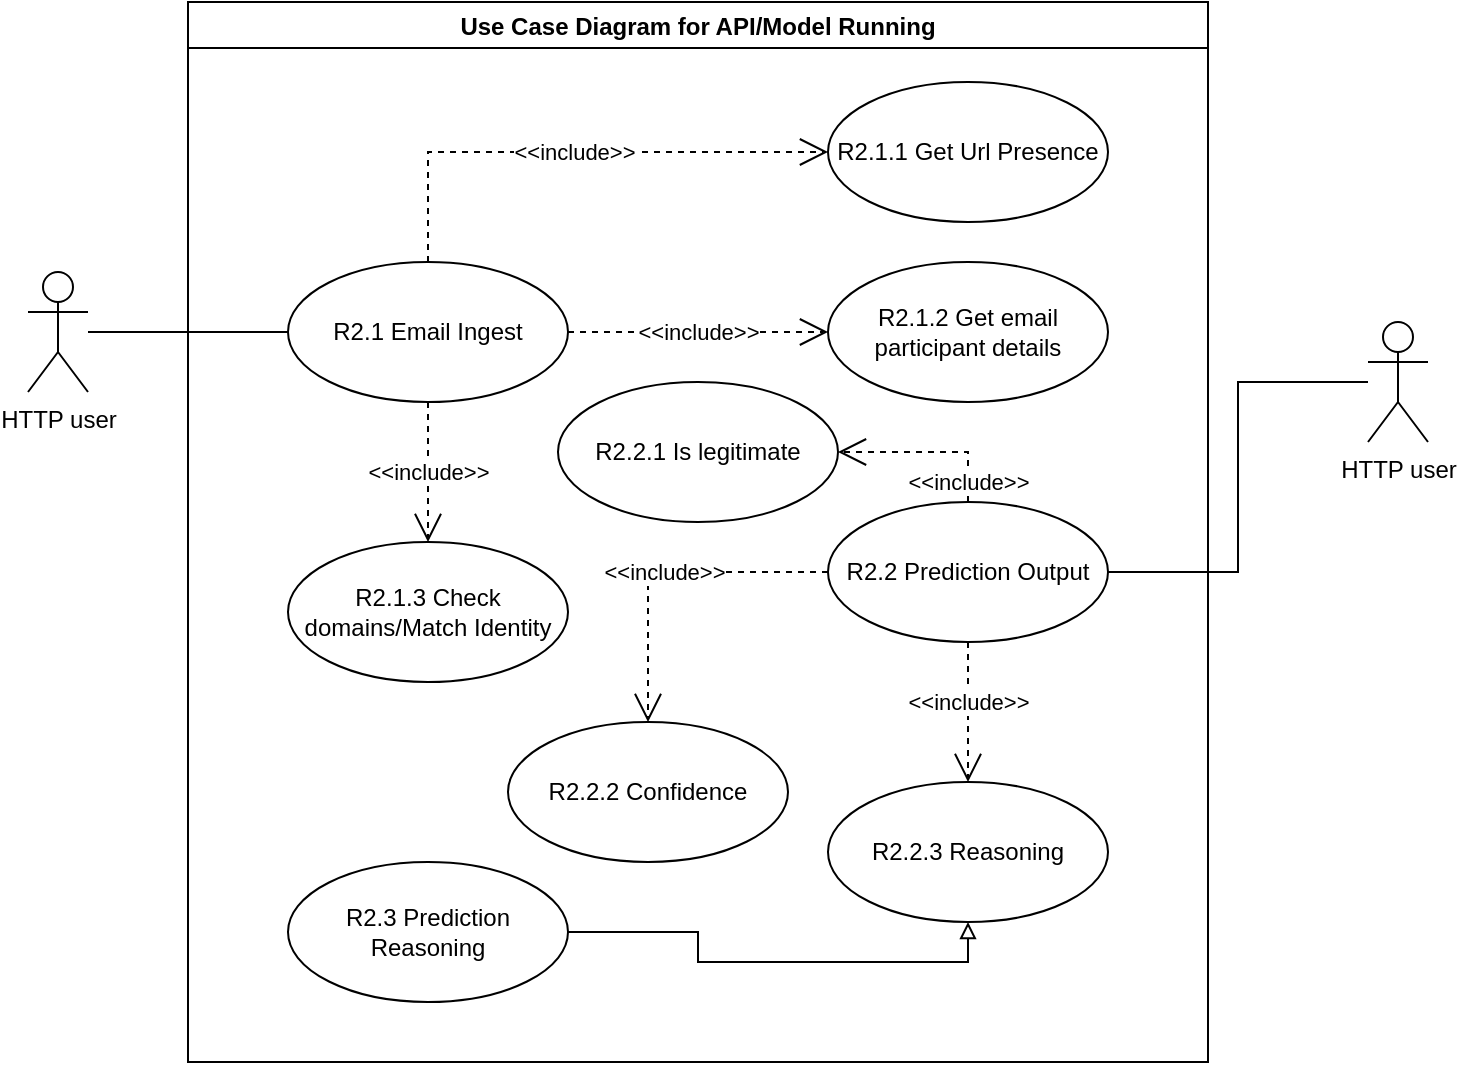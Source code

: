 <mxfile version="27.0.6">
  <diagram name="Page-1" id="rgTpERjZL729H5Q3OAfu">
    <mxGraphModel dx="1163" dy="1136" grid="1" gridSize="10" guides="1" tooltips="1" connect="1" arrows="1" fold="1" page="0" pageScale="1" pageWidth="850" pageHeight="1100" math="0" shadow="0">
      <root>
        <mxCell id="0" />
        <mxCell id="1" parent="0" />
        <mxCell id="y4uF1lhOW3KJpniEYj2H-1" value="Use Case Diagram for API/Model Running" style="swimlane;" vertex="1" parent="1">
          <mxGeometry x="250" y="320" width="510" height="530" as="geometry" />
        </mxCell>
        <mxCell id="y4uF1lhOW3KJpniEYj2H-6" value="R2.1.1 Get Url Presence" style="ellipse;whiteSpace=wrap;html=1;" vertex="1" parent="y4uF1lhOW3KJpniEYj2H-1">
          <mxGeometry x="320" y="40" width="140" height="70" as="geometry" />
        </mxCell>
        <mxCell id="y4uF1lhOW3KJpniEYj2H-5" value="R2.1.2 Get email participant details" style="ellipse;whiteSpace=wrap;html=1;" vertex="1" parent="y4uF1lhOW3KJpniEYj2H-1">
          <mxGeometry x="320" y="130" width="140" height="70" as="geometry" />
        </mxCell>
        <mxCell id="y4uF1lhOW3KJpniEYj2H-4" value="R2.1.3 Check domains/Match Identity" style="ellipse;whiteSpace=wrap;html=1;" vertex="1" parent="y4uF1lhOW3KJpniEYj2H-1">
          <mxGeometry x="50" y="270" width="140" height="70" as="geometry" />
        </mxCell>
        <mxCell id="y4uF1lhOW3KJpniEYj2H-3" value="R2.1 Email Ingest" style="ellipse;whiteSpace=wrap;html=1;" vertex="1" parent="y4uF1lhOW3KJpniEYj2H-1">
          <mxGeometry x="50" y="130" width="140" height="70" as="geometry" />
        </mxCell>
        <mxCell id="y4uF1lhOW3KJpniEYj2H-7" value="&amp;lt;&amp;lt;include&amp;gt;&amp;gt;" style="endArrow=open;endSize=12;dashed=1;html=1;rounded=0;exitX=0.5;exitY=0;exitDx=0;exitDy=0;entryX=0;entryY=0.5;entryDx=0;entryDy=0;" edge="1" parent="y4uF1lhOW3KJpniEYj2H-1" source="y4uF1lhOW3KJpniEYj2H-3" target="y4uF1lhOW3KJpniEYj2H-6">
          <mxGeometry width="160" relative="1" as="geometry">
            <mxPoint x="70" y="108.82" as="sourcePoint" />
            <mxPoint x="230" y="108.82" as="targetPoint" />
            <Array as="points">
              <mxPoint x="120" y="75" />
            </Array>
          </mxGeometry>
        </mxCell>
        <mxCell id="y4uF1lhOW3KJpniEYj2H-8" value="&amp;lt;&amp;lt;include&amp;gt;&amp;gt;" style="endArrow=open;endSize=12;dashed=1;html=1;rounded=0;exitX=1;exitY=0.5;exitDx=0;exitDy=0;entryX=0;entryY=0.5;entryDx=0;entryDy=0;" edge="1" parent="y4uF1lhOW3KJpniEYj2H-1" source="y4uF1lhOW3KJpniEYj2H-3" target="y4uF1lhOW3KJpniEYj2H-5">
          <mxGeometry width="160" relative="1" as="geometry">
            <mxPoint x="320" y="230" as="sourcePoint" />
            <mxPoint x="515" y="230" as="targetPoint" />
            <Array as="points" />
          </mxGeometry>
        </mxCell>
        <mxCell id="y4uF1lhOW3KJpniEYj2H-9" value="&amp;lt;&amp;lt;include&amp;gt;&amp;gt;" style="endArrow=open;endSize=12;dashed=1;html=1;rounded=0;exitX=0.5;exitY=1;exitDx=0;exitDy=0;entryX=0.5;entryY=0;entryDx=0;entryDy=0;" edge="1" parent="y4uF1lhOW3KJpniEYj2H-1" source="y4uF1lhOW3KJpniEYj2H-3" target="y4uF1lhOW3KJpniEYj2H-4">
          <mxGeometry width="160" relative="1" as="geometry">
            <mxPoint x="260" y="440" as="sourcePoint" />
            <mxPoint x="455" y="440" as="targetPoint" />
            <Array as="points" />
          </mxGeometry>
        </mxCell>
        <mxCell id="y4uF1lhOW3KJpniEYj2H-13" value="R2.2 Prediction Output" style="ellipse;whiteSpace=wrap;html=1;" vertex="1" parent="y4uF1lhOW3KJpniEYj2H-1">
          <mxGeometry x="320" y="250" width="140" height="70" as="geometry" />
        </mxCell>
        <mxCell id="y4uF1lhOW3KJpniEYj2H-15" value="R2.2.3 Reasoning" style="ellipse;whiteSpace=wrap;html=1;" vertex="1" parent="y4uF1lhOW3KJpniEYj2H-1">
          <mxGeometry x="320" y="390" width="140" height="70" as="geometry" />
        </mxCell>
        <mxCell id="y4uF1lhOW3KJpniEYj2H-16" value="R2.2.2 Confidence" style="ellipse;whiteSpace=wrap;html=1;" vertex="1" parent="y4uF1lhOW3KJpniEYj2H-1">
          <mxGeometry x="160" y="360" width="140" height="70" as="geometry" />
        </mxCell>
        <mxCell id="y4uF1lhOW3KJpniEYj2H-17" value="R2.2.1 Is legitimate" style="ellipse;whiteSpace=wrap;html=1;" vertex="1" parent="y4uF1lhOW3KJpniEYj2H-1">
          <mxGeometry x="185" y="190" width="140" height="70" as="geometry" />
        </mxCell>
        <mxCell id="y4uF1lhOW3KJpniEYj2H-18" value="&amp;lt;&amp;lt;include&amp;gt;&amp;gt;" style="endArrow=open;endSize=12;dashed=1;html=1;rounded=0;exitX=0.5;exitY=0;exitDx=0;exitDy=0;entryX=1;entryY=0.5;entryDx=0;entryDy=0;" edge="1" parent="y4uF1lhOW3KJpniEYj2H-1" source="y4uF1lhOW3KJpniEYj2H-13" target="y4uF1lhOW3KJpniEYj2H-17">
          <mxGeometry x="-0.778" width="160" relative="1" as="geometry">
            <mxPoint x="460" y="224.41" as="sourcePoint" />
            <mxPoint x="330" y="224.41" as="targetPoint" />
            <Array as="points">
              <mxPoint x="390" y="225" />
            </Array>
            <mxPoint as="offset" />
          </mxGeometry>
        </mxCell>
        <mxCell id="y4uF1lhOW3KJpniEYj2H-19" value="&amp;lt;&amp;lt;include&amp;gt;&amp;gt;" style="endArrow=open;endSize=12;dashed=1;html=1;rounded=0;exitX=0;exitY=0.5;exitDx=0;exitDy=0;entryX=0.5;entryY=0;entryDx=0;entryDy=0;" edge="1" parent="y4uF1lhOW3KJpniEYj2H-1" source="y4uF1lhOW3KJpniEYj2H-13" target="y4uF1lhOW3KJpniEYj2H-16">
          <mxGeometry width="160" relative="1" as="geometry">
            <mxPoint x="270" y="350" as="sourcePoint" />
            <mxPoint x="270" y="280" as="targetPoint" />
            <Array as="points">
              <mxPoint x="230" y="285" />
            </Array>
          </mxGeometry>
        </mxCell>
        <mxCell id="y4uF1lhOW3KJpniEYj2H-21" value="&amp;lt;&amp;lt;include&amp;gt;&amp;gt;" style="endArrow=open;endSize=12;dashed=1;html=1;rounded=0;exitX=0.5;exitY=1;exitDx=0;exitDy=0;entryX=0.5;entryY=0;entryDx=0;entryDy=0;" edge="1" parent="y4uF1lhOW3KJpniEYj2H-1" source="y4uF1lhOW3KJpniEYj2H-13" target="y4uF1lhOW3KJpniEYj2H-15">
          <mxGeometry x="-0.143" width="160" relative="1" as="geometry">
            <mxPoint x="389.66" y="320" as="sourcePoint" />
            <mxPoint x="389.66" y="390" as="targetPoint" />
            <Array as="points" />
            <mxPoint as="offset" />
          </mxGeometry>
        </mxCell>
        <mxCell id="y4uF1lhOW3KJpniEYj2H-23" style="edgeStyle=orthogonalEdgeStyle;rounded=0;orthogonalLoop=1;jettySize=auto;html=1;entryX=0.5;entryY=1;entryDx=0;entryDy=0;endArrow=block;endFill=0;" edge="1" parent="y4uF1lhOW3KJpniEYj2H-1" source="y4uF1lhOW3KJpniEYj2H-22" target="y4uF1lhOW3KJpniEYj2H-15">
          <mxGeometry relative="1" as="geometry" />
        </mxCell>
        <mxCell id="y4uF1lhOW3KJpniEYj2H-22" value="R2.3 Prediction Reasoning" style="ellipse;whiteSpace=wrap;html=1;" vertex="1" parent="y4uF1lhOW3KJpniEYj2H-1">
          <mxGeometry x="50" y="430" width="140" height="70" as="geometry" />
        </mxCell>
        <mxCell id="y4uF1lhOW3KJpniEYj2H-10" style="edgeStyle=orthogonalEdgeStyle;rounded=0;orthogonalLoop=1;jettySize=auto;html=1;entryX=0;entryY=0.5;entryDx=0;entryDy=0;endArrow=none;startFill=0;" edge="1" parent="1" source="y4uF1lhOW3KJpniEYj2H-2" target="y4uF1lhOW3KJpniEYj2H-3">
          <mxGeometry relative="1" as="geometry" />
        </mxCell>
        <mxCell id="y4uF1lhOW3KJpniEYj2H-2" value="HTTP user" style="shape=umlActor;verticalLabelPosition=bottom;verticalAlign=top;html=1;outlineConnect=0;" vertex="1" parent="1">
          <mxGeometry x="170" y="455" width="30" height="60" as="geometry" />
        </mxCell>
        <mxCell id="y4uF1lhOW3KJpniEYj2H-14" style="edgeStyle=orthogonalEdgeStyle;rounded=0;orthogonalLoop=1;jettySize=auto;html=1;entryX=1;entryY=0.5;entryDx=0;entryDy=0;endArrow=none;startFill=0;" edge="1" parent="1" source="y4uF1lhOW3KJpniEYj2H-12" target="y4uF1lhOW3KJpniEYj2H-13">
          <mxGeometry relative="1" as="geometry" />
        </mxCell>
        <mxCell id="y4uF1lhOW3KJpniEYj2H-12" value="HTTP user" style="shape=umlActor;verticalLabelPosition=bottom;verticalAlign=top;html=1;outlineConnect=0;" vertex="1" parent="1">
          <mxGeometry x="840" y="480" width="30" height="60" as="geometry" />
        </mxCell>
      </root>
    </mxGraphModel>
  </diagram>
</mxfile>
